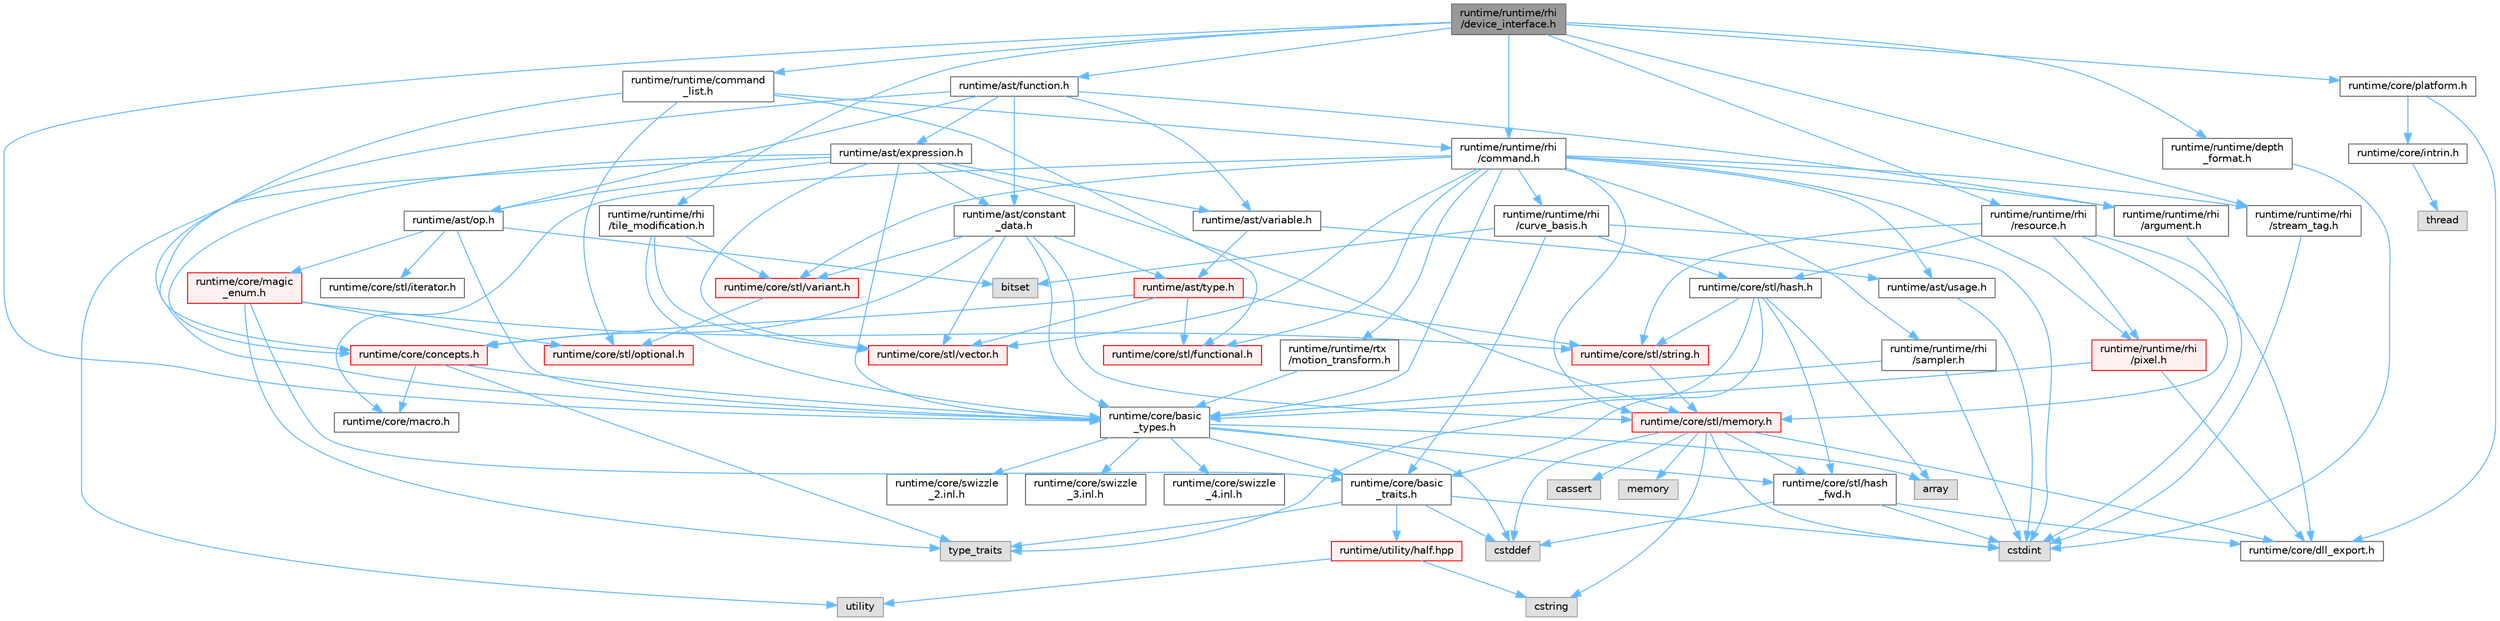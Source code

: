 digraph "runtime/runtime/rhi/device_interface.h"
{
 // LATEX_PDF_SIZE
  bgcolor="transparent";
  edge [fontname=Helvetica,fontsize=10,labelfontname=Helvetica,labelfontsize=10];
  node [fontname=Helvetica,fontsize=10,shape=box,height=0.2,width=0.4];
  Node1 [id="Node000001",label="runtime/runtime/rhi\l/device_interface.h",height=0.2,width=0.4,color="gray40", fillcolor="grey60", style="filled", fontcolor="black",tooltip=" "];
  Node1 -> Node2 [id="edge1_Node000001_Node000002",color="steelblue1",style="solid",tooltip=" "];
  Node2 [id="Node000002",label="runtime/core/basic\l_types.h",height=0.2,width=0.4,color="grey40", fillcolor="white", style="filled",URL="$basic__types_8h.html",tooltip=" "];
  Node2 -> Node3 [id="edge2_Node000002_Node000003",color="steelblue1",style="solid",tooltip=" "];
  Node3 [id="Node000003",label="cstddef",height=0.2,width=0.4,color="grey60", fillcolor="#E0E0E0", style="filled",tooltip=" "];
  Node2 -> Node4 [id="edge3_Node000002_Node000004",color="steelblue1",style="solid",tooltip=" "];
  Node4 [id="Node000004",label="array",height=0.2,width=0.4,color="grey60", fillcolor="#E0E0E0", style="filled",tooltip=" "];
  Node2 -> Node5 [id="edge4_Node000002_Node000005",color="steelblue1",style="solid",tooltip=" "];
  Node5 [id="Node000005",label="runtime/core/stl/hash\l_fwd.h",height=0.2,width=0.4,color="grey40", fillcolor="white", style="filled",URL="$hash__fwd_8h.html",tooltip=" "];
  Node5 -> Node3 [id="edge5_Node000005_Node000003",color="steelblue1",style="solid",tooltip=" "];
  Node5 -> Node6 [id="edge6_Node000005_Node000006",color="steelblue1",style="solid",tooltip=" "];
  Node6 [id="Node000006",label="cstdint",height=0.2,width=0.4,color="grey60", fillcolor="#E0E0E0", style="filled",tooltip=" "];
  Node5 -> Node7 [id="edge7_Node000005_Node000007",color="steelblue1",style="solid",tooltip=" "];
  Node7 [id="Node000007",label="runtime/core/dll_export.h",height=0.2,width=0.4,color="grey40", fillcolor="white", style="filled",URL="$dll__export_8h.html",tooltip=" "];
  Node2 -> Node8 [id="edge8_Node000002_Node000008",color="steelblue1",style="solid",tooltip=" "];
  Node8 [id="Node000008",label="runtime/core/basic\l_traits.h",height=0.2,width=0.4,color="grey40", fillcolor="white", style="filled",URL="$basic__traits_8h.html",tooltip=" "];
  Node8 -> Node6 [id="edge9_Node000008_Node000006",color="steelblue1",style="solid",tooltip=" "];
  Node8 -> Node3 [id="edge10_Node000008_Node000003",color="steelblue1",style="solid",tooltip=" "];
  Node8 -> Node9 [id="edge11_Node000008_Node000009",color="steelblue1",style="solid",tooltip=" "];
  Node9 [id="Node000009",label="type_traits",height=0.2,width=0.4,color="grey60", fillcolor="#E0E0E0", style="filled",tooltip=" "];
  Node8 -> Node10 [id="edge12_Node000008_Node000010",color="steelblue1",style="solid",tooltip=" "];
  Node10 [id="Node000010",label="runtime/utility/half.hpp",height=0.2,width=0.4,color="red", fillcolor="#FFF0F0", style="filled",URL="$half_8hpp.html",tooltip=" "];
  Node10 -> Node11 [id="edge13_Node000010_Node000011",color="steelblue1",style="solid",tooltip=" "];
  Node11 [id="Node000011",label="utility",height=0.2,width=0.4,color="grey60", fillcolor="#E0E0E0", style="filled",tooltip=" "];
  Node10 -> Node19 [id="edge14_Node000010_Node000019",color="steelblue1",style="solid",tooltip=" "];
  Node19 [id="Node000019",label="cstring",height=0.2,width=0.4,color="grey60", fillcolor="#E0E0E0", style="filled",tooltip=" "];
  Node2 -> Node21 [id="edge15_Node000002_Node000021",color="steelblue1",style="solid",tooltip=" "];
  Node21 [id="Node000021",label="runtime/core/swizzle\l_2.inl.h",height=0.2,width=0.4,color="grey40", fillcolor="white", style="filled",URL="$core_2swizzle__2_8inl_8h.html",tooltip=" "];
  Node2 -> Node22 [id="edge16_Node000002_Node000022",color="steelblue1",style="solid",tooltip=" "];
  Node22 [id="Node000022",label="runtime/core/swizzle\l_3.inl.h",height=0.2,width=0.4,color="grey40", fillcolor="white", style="filled",URL="$core_2swizzle__3_8inl_8h.html",tooltip=" "];
  Node2 -> Node23 [id="edge17_Node000002_Node000023",color="steelblue1",style="solid",tooltip=" "];
  Node23 [id="Node000023",label="runtime/core/swizzle\l_4.inl.h",height=0.2,width=0.4,color="grey40", fillcolor="white", style="filled",URL="$core_2swizzle__4_8inl_8h.html",tooltip=" "];
  Node1 -> Node24 [id="edge18_Node000001_Node000024",color="steelblue1",style="solid",tooltip=" "];
  Node24 [id="Node000024",label="runtime/core/platform.h",height=0.2,width=0.4,color="grey40", fillcolor="white", style="filled",URL="$core_2_platform_8h.html",tooltip=" "];
  Node24 -> Node7 [id="edge19_Node000024_Node000007",color="steelblue1",style="solid",tooltip=" "];
  Node24 -> Node25 [id="edge20_Node000024_Node000025",color="steelblue1",style="solid",tooltip=" "];
  Node25 [id="Node000025",label="runtime/core/intrin.h",height=0.2,width=0.4,color="grey40", fillcolor="white", style="filled",URL="$intrin_8h.html",tooltip=" "];
  Node25 -> Node26 [id="edge21_Node000025_Node000026",color="steelblue1",style="solid",tooltip=" "];
  Node26 [id="Node000026",label="thread",height=0.2,width=0.4,color="grey60", fillcolor="#E0E0E0", style="filled",tooltip=" "];
  Node1 -> Node27 [id="edge22_Node000001_Node000027",color="steelblue1",style="solid",tooltip=" "];
  Node27 [id="Node000027",label="runtime/ast/function.h",height=0.2,width=0.4,color="grey40", fillcolor="white", style="filled",URL="$ast_2function_8h.html",tooltip=" "];
  Node27 -> Node2 [id="edge23_Node000027_Node000002",color="steelblue1",style="solid",tooltip=" "];
  Node27 -> Node28 [id="edge24_Node000027_Node000028",color="steelblue1",style="solid",tooltip=" "];
  Node28 [id="Node000028",label="runtime/ast/op.h",height=0.2,width=0.4,color="grey40", fillcolor="white", style="filled",URL="$op_8h.html",tooltip=" "];
  Node28 -> Node29 [id="edge25_Node000028_Node000029",color="steelblue1",style="solid",tooltip=" "];
  Node29 [id="Node000029",label="bitset",height=0.2,width=0.4,color="grey60", fillcolor="#E0E0E0", style="filled",tooltip=" "];
  Node28 -> Node30 [id="edge26_Node000028_Node000030",color="steelblue1",style="solid",tooltip=" "];
  Node30 [id="Node000030",label="runtime/core/stl/iterator.h",height=0.2,width=0.4,color="grey40", fillcolor="white", style="filled",URL="$core_2stl_2iterator_8h.html",tooltip=" "];
  Node28 -> Node2 [id="edge27_Node000028_Node000002",color="steelblue1",style="solid",tooltip=" "];
  Node28 -> Node31 [id="edge28_Node000028_Node000031",color="steelblue1",style="solid",tooltip=" "];
  Node31 [id="Node000031",label="runtime/core/magic\l_enum.h",height=0.2,width=0.4,color="red", fillcolor="#FFF0F0", style="filled",URL="$magic__enum_8h.html",tooltip=" "];
  Node31 -> Node9 [id="edge29_Node000031_Node000009",color="steelblue1",style="solid",tooltip=" "];
  Node31 -> Node8 [id="edge30_Node000031_Node000008",color="steelblue1",style="solid",tooltip=" "];
  Node31 -> Node32 [id="edge31_Node000031_Node000032",color="steelblue1",style="solid",tooltip=" "];
  Node32 [id="Node000032",label="runtime/core/stl/string.h",height=0.2,width=0.4,color="red", fillcolor="#FFF0F0", style="filled",URL="$string_8h.html",tooltip=" "];
  Node32 -> Node35 [id="edge32_Node000032_Node000035",color="steelblue1",style="solid",tooltip=" "];
  Node35 [id="Node000035",label="runtime/core/stl/memory.h",height=0.2,width=0.4,color="red", fillcolor="#FFF0F0", style="filled",URL="$core_2stl_2memory_8h.html",tooltip=" "];
  Node35 -> Node3 [id="edge33_Node000035_Node000003",color="steelblue1",style="solid",tooltip=" "];
  Node35 -> Node6 [id="edge34_Node000035_Node000006",color="steelblue1",style="solid",tooltip=" "];
  Node35 -> Node36 [id="edge35_Node000035_Node000036",color="steelblue1",style="solid",tooltip=" "];
  Node36 [id="Node000036",label="cassert",height=0.2,width=0.4,color="grey60", fillcolor="#E0E0E0", style="filled",tooltip=" "];
  Node35 -> Node37 [id="edge36_Node000035_Node000037",color="steelblue1",style="solid",tooltip=" "];
  Node37 [id="Node000037",label="memory",height=0.2,width=0.4,color="grey60", fillcolor="#E0E0E0", style="filled",tooltip=" "];
  Node35 -> Node19 [id="edge37_Node000035_Node000019",color="steelblue1",style="solid",tooltip=" "];
  Node35 -> Node7 [id="edge38_Node000035_Node000007",color="steelblue1",style="solid",tooltip=" "];
  Node35 -> Node5 [id="edge39_Node000035_Node000005",color="steelblue1",style="solid",tooltip=" "];
  Node31 -> Node173 [id="edge40_Node000031_Node000173",color="steelblue1",style="solid",tooltip=" "];
  Node173 [id="Node000173",label="runtime/core/stl/optional.h",height=0.2,width=0.4,color="red", fillcolor="#FFF0F0", style="filled",URL="$core_2stl_2optional_8h.html",tooltip=" "];
  Node27 -> Node176 [id="edge41_Node000027_Node000176",color="steelblue1",style="solid",tooltip=" "];
  Node176 [id="Node000176",label="runtime/ast/variable.h",height=0.2,width=0.4,color="grey40", fillcolor="white", style="filled",URL="$variable_8h.html",tooltip=" "];
  Node176 -> Node177 [id="edge42_Node000176_Node000177",color="steelblue1",style="solid",tooltip=" "];
  Node177 [id="Node000177",label="runtime/ast/type.h",height=0.2,width=0.4,color="red", fillcolor="#FFF0F0", style="filled",URL="$type_8h.html",tooltip=" "];
  Node177 -> Node178 [id="edge43_Node000177_Node000178",color="steelblue1",style="solid",tooltip=" "];
  Node178 [id="Node000178",label="runtime/core/stl/vector.h",height=0.2,width=0.4,color="red", fillcolor="#FFF0F0", style="filled",URL="$core_2stl_2vector_8h.html",tooltip=" "];
  Node177 -> Node32 [id="edge44_Node000177_Node000032",color="steelblue1",style="solid",tooltip=" "];
  Node177 -> Node185 [id="edge45_Node000177_Node000185",color="steelblue1",style="solid",tooltip=" "];
  Node185 [id="Node000185",label="runtime/core/stl/functional.h",height=0.2,width=0.4,color="red", fillcolor="#FFF0F0", style="filled",URL="$core_2stl_2functional_8h.html",tooltip=" "];
  Node177 -> Node188 [id="edge46_Node000177_Node000188",color="steelblue1",style="solid",tooltip=" "];
  Node188 [id="Node000188",label="runtime/core/concepts.h",height=0.2,width=0.4,color="red", fillcolor="#FFF0F0", style="filled",URL="$concepts_8h.html",tooltip=" "];
  Node188 -> Node9 [id="edge47_Node000188_Node000009",color="steelblue1",style="solid",tooltip=" "];
  Node188 -> Node189 [id="edge48_Node000188_Node000189",color="steelblue1",style="solid",tooltip=" "];
  Node189 [id="Node000189",label="runtime/core/macro.h",height=0.2,width=0.4,color="grey40", fillcolor="white", style="filled",URL="$macro_8h.html",tooltip=" "];
  Node188 -> Node2 [id="edge49_Node000188_Node000002",color="steelblue1",style="solid",tooltip=" "];
  Node176 -> Node191 [id="edge50_Node000176_Node000191",color="steelblue1",style="solid",tooltip=" "];
  Node191 [id="Node000191",label="runtime/ast/usage.h",height=0.2,width=0.4,color="grey40", fillcolor="white", style="filled",URL="$usage_8h.html",tooltip=" "];
  Node191 -> Node6 [id="edge51_Node000191_Node000006",color="steelblue1",style="solid",tooltip=" "];
  Node27 -> Node192 [id="edge52_Node000027_Node000192",color="steelblue1",style="solid",tooltip=" "];
  Node192 [id="Node000192",label="runtime/ast/expression.h",height=0.2,width=0.4,color="grey40", fillcolor="white", style="filled",URL="$expression_8h.html",tooltip=" "];
  Node192 -> Node178 [id="edge53_Node000192_Node000178",color="steelblue1",style="solid",tooltip=" "];
  Node192 -> Node35 [id="edge54_Node000192_Node000035",color="steelblue1",style="solid",tooltip=" "];
  Node192 -> Node188 [id="edge55_Node000192_Node000188",color="steelblue1",style="solid",tooltip=" "];
  Node192 -> Node2 [id="edge56_Node000192_Node000002",color="steelblue1",style="solid",tooltip=" "];
  Node192 -> Node176 [id="edge57_Node000192_Node000176",color="steelblue1",style="solid",tooltip=" "];
  Node192 -> Node28 [id="edge58_Node000192_Node000028",color="steelblue1",style="solid",tooltip=" "];
  Node192 -> Node193 [id="edge59_Node000192_Node000193",color="steelblue1",style="solid",tooltip=" "];
  Node193 [id="Node000193",label="runtime/ast/constant\l_data.h",height=0.2,width=0.4,color="grey40", fillcolor="white", style="filled",URL="$constant__data_8h.html",tooltip=" "];
  Node193 -> Node177 [id="edge60_Node000193_Node000177",color="steelblue1",style="solid",tooltip=" "];
  Node193 -> Node194 [id="edge61_Node000193_Node000194",color="steelblue1",style="solid",tooltip=" "];
  Node194 [id="Node000194",label="runtime/core/stl/variant.h",height=0.2,width=0.4,color="red", fillcolor="#FFF0F0", style="filled",URL="$core_2stl_2variant_8h.html",tooltip=" "];
  Node194 -> Node173 [id="edge62_Node000194_Node000173",color="steelblue1",style="solid",tooltip=" "];
  Node193 -> Node178 [id="edge63_Node000193_Node000178",color="steelblue1",style="solid",tooltip=" "];
  Node193 -> Node35 [id="edge64_Node000193_Node000035",color="steelblue1",style="solid",tooltip=" "];
  Node193 -> Node2 [id="edge65_Node000193_Node000002",color="steelblue1",style="solid",tooltip=" "];
  Node193 -> Node188 [id="edge66_Node000193_Node000188",color="steelblue1",style="solid",tooltip=" "];
  Node192 -> Node11 [id="edge67_Node000192_Node000011",color="steelblue1",style="solid",tooltip=" "];
  Node27 -> Node193 [id="edge68_Node000027_Node000193",color="steelblue1",style="solid",tooltip=" "];
  Node27 -> Node198 [id="edge69_Node000027_Node000198",color="steelblue1",style="solid",tooltip=" "];
  Node198 [id="Node000198",label="runtime/runtime/rhi\l/argument.h",height=0.2,width=0.4,color="grey40", fillcolor="white", style="filled",URL="$argument_8h.html",tooltip=" "];
  Node198 -> Node6 [id="edge70_Node000198_Node000006",color="steelblue1",style="solid",tooltip=" "];
  Node1 -> Node199 [id="edge71_Node000001_Node000199",color="steelblue1",style="solid",tooltip=" "];
  Node199 [id="Node000199",label="runtime/runtime/rhi\l/resource.h",height=0.2,width=0.4,color="grey40", fillcolor="white", style="filled",URL="$runtime_2rhi_2resource_8h.html",tooltip=" "];
  Node199 -> Node7 [id="edge72_Node000199_Node000007",color="steelblue1",style="solid",tooltip=" "];
  Node199 -> Node35 [id="edge73_Node000199_Node000035",color="steelblue1",style="solid",tooltip=" "];
  Node199 -> Node32 [id="edge74_Node000199_Node000032",color="steelblue1",style="solid",tooltip=" "];
  Node199 -> Node200 [id="edge75_Node000199_Node000200",color="steelblue1",style="solid",tooltip=" "];
  Node200 [id="Node000200",label="runtime/core/stl/hash.h",height=0.2,width=0.4,color="grey40", fillcolor="white", style="filled",URL="$hash_8h.html",tooltip=" "];
  Node200 -> Node4 [id="edge76_Node000200_Node000004",color="steelblue1",style="solid",tooltip=" "];
  Node200 -> Node9 [id="edge77_Node000200_Node000009",color="steelblue1",style="solid",tooltip=" "];
  Node200 -> Node5 [id="edge78_Node000200_Node000005",color="steelblue1",style="solid",tooltip=" "];
  Node200 -> Node32 [id="edge79_Node000200_Node000032",color="steelblue1",style="solid",tooltip=" "];
  Node200 -> Node8 [id="edge80_Node000200_Node000008",color="steelblue1",style="solid",tooltip=" "];
  Node199 -> Node201 [id="edge81_Node000199_Node000201",color="steelblue1",style="solid",tooltip=" "];
  Node201 [id="Node000201",label="runtime/runtime/rhi\l/pixel.h",height=0.2,width=0.4,color="red", fillcolor="#FFF0F0", style="filled",URL="$pixel_8h.html",tooltip=" "];
  Node201 -> Node7 [id="edge82_Node000201_Node000007",color="steelblue1",style="solid",tooltip=" "];
  Node201 -> Node2 [id="edge83_Node000201_Node000002",color="steelblue1",style="solid",tooltip=" "];
  Node1 -> Node202 [id="edge84_Node000001_Node000202",color="steelblue1",style="solid",tooltip=" "];
  Node202 [id="Node000202",label="runtime/runtime/rhi\l/stream_tag.h",height=0.2,width=0.4,color="grey40", fillcolor="white", style="filled",URL="$stream__tag_8h.html",tooltip=" "];
  Node202 -> Node6 [id="edge85_Node000202_Node000006",color="steelblue1",style="solid",tooltip=" "];
  Node1 -> Node203 [id="edge86_Node000001_Node000203",color="steelblue1",style="solid",tooltip=" "];
  Node203 [id="Node000203",label="runtime/runtime/rhi\l/command.h",height=0.2,width=0.4,color="grey40", fillcolor="white", style="filled",URL="$command_8h.html",tooltip=" "];
  Node203 -> Node189 [id="edge87_Node000203_Node000189",color="steelblue1",style="solid",tooltip=" "];
  Node203 -> Node2 [id="edge88_Node000203_Node000002",color="steelblue1",style="solid",tooltip=" "];
  Node203 -> Node178 [id="edge89_Node000203_Node000178",color="steelblue1",style="solid",tooltip=" "];
  Node203 -> Node35 [id="edge90_Node000203_Node000035",color="steelblue1",style="solid",tooltip=" "];
  Node203 -> Node194 [id="edge91_Node000203_Node000194",color="steelblue1",style="solid",tooltip=" "];
  Node203 -> Node185 [id="edge92_Node000203_Node000185",color="steelblue1",style="solid",tooltip=" "];
  Node203 -> Node191 [id="edge93_Node000203_Node000191",color="steelblue1",style="solid",tooltip=" "];
  Node203 -> Node201 [id="edge94_Node000203_Node000201",color="steelblue1",style="solid",tooltip=" "];
  Node203 -> Node202 [id="edge95_Node000203_Node000202",color="steelblue1",style="solid",tooltip=" "];
  Node203 -> Node204 [id="edge96_Node000203_Node000204",color="steelblue1",style="solid",tooltip=" "];
  Node204 [id="Node000204",label="runtime/runtime/rhi\l/sampler.h",height=0.2,width=0.4,color="grey40", fillcolor="white", style="filled",URL="$sampler_8h.html",tooltip=" "];
  Node204 -> Node6 [id="edge97_Node000204_Node000006",color="steelblue1",style="solid",tooltip=" "];
  Node204 -> Node2 [id="edge98_Node000204_Node000002",color="steelblue1",style="solid",tooltip=" "];
  Node203 -> Node198 [id="edge99_Node000203_Node000198",color="steelblue1",style="solid",tooltip=" "];
  Node203 -> Node205 [id="edge100_Node000203_Node000205",color="steelblue1",style="solid",tooltip=" "];
  Node205 [id="Node000205",label="runtime/runtime/rhi\l/curve_basis.h",height=0.2,width=0.4,color="grey40", fillcolor="white", style="filled",URL="$curve__basis_8h.html",tooltip=" "];
  Node205 -> Node6 [id="edge101_Node000205_Node000006",color="steelblue1",style="solid",tooltip=" "];
  Node205 -> Node29 [id="edge102_Node000205_Node000029",color="steelblue1",style="solid",tooltip=" "];
  Node205 -> Node8 [id="edge103_Node000205_Node000008",color="steelblue1",style="solid",tooltip=" "];
  Node205 -> Node200 [id="edge104_Node000205_Node000200",color="steelblue1",style="solid",tooltip=" "];
  Node203 -> Node206 [id="edge105_Node000203_Node000206",color="steelblue1",style="solid",tooltip=" "];
  Node206 [id="Node000206",label="runtime/runtime/rtx\l/motion_transform.h",height=0.2,width=0.4,color="grey40", fillcolor="white", style="filled",URL="$motion__transform_8h.html",tooltip=" "];
  Node206 -> Node2 [id="edge106_Node000206_Node000002",color="steelblue1",style="solid",tooltip=" "];
  Node1 -> Node207 [id="edge107_Node000001_Node000207",color="steelblue1",style="solid",tooltip=" "];
  Node207 [id="Node000207",label="runtime/runtime/rhi\l/tile_modification.h",height=0.2,width=0.4,color="grey40", fillcolor="white", style="filled",URL="$tile__modification_8h.html",tooltip=" "];
  Node207 -> Node2 [id="edge108_Node000207_Node000002",color="steelblue1",style="solid",tooltip=" "];
  Node207 -> Node194 [id="edge109_Node000207_Node000194",color="steelblue1",style="solid",tooltip=" "];
  Node207 -> Node178 [id="edge110_Node000207_Node000178",color="steelblue1",style="solid",tooltip=" "];
  Node1 -> Node208 [id="edge111_Node000001_Node000208",color="steelblue1",style="solid",tooltip=" "];
  Node208 [id="Node000208",label="runtime/runtime/command\l_list.h",height=0.2,width=0.4,color="grey40", fillcolor="white", style="filled",URL="$command__list_8h.html",tooltip=" "];
  Node208 -> Node188 [id="edge112_Node000208_Node000188",color="steelblue1",style="solid",tooltip=" "];
  Node208 -> Node173 [id="edge113_Node000208_Node000173",color="steelblue1",style="solid",tooltip=" "];
  Node208 -> Node185 [id="edge114_Node000208_Node000185",color="steelblue1",style="solid",tooltip=" "];
  Node208 -> Node203 [id="edge115_Node000208_Node000203",color="steelblue1",style="solid",tooltip=" "];
  Node1 -> Node209 [id="edge116_Node000001_Node000209",color="steelblue1",style="solid",tooltip=" "];
  Node209 [id="Node000209",label="runtime/runtime/depth\l_format.h",height=0.2,width=0.4,color="grey40", fillcolor="white", style="filled",URL="$depth__format_8h.html",tooltip=" "];
  Node209 -> Node6 [id="edge117_Node000209_Node000006",color="steelblue1",style="solid",tooltip=" "];
}

